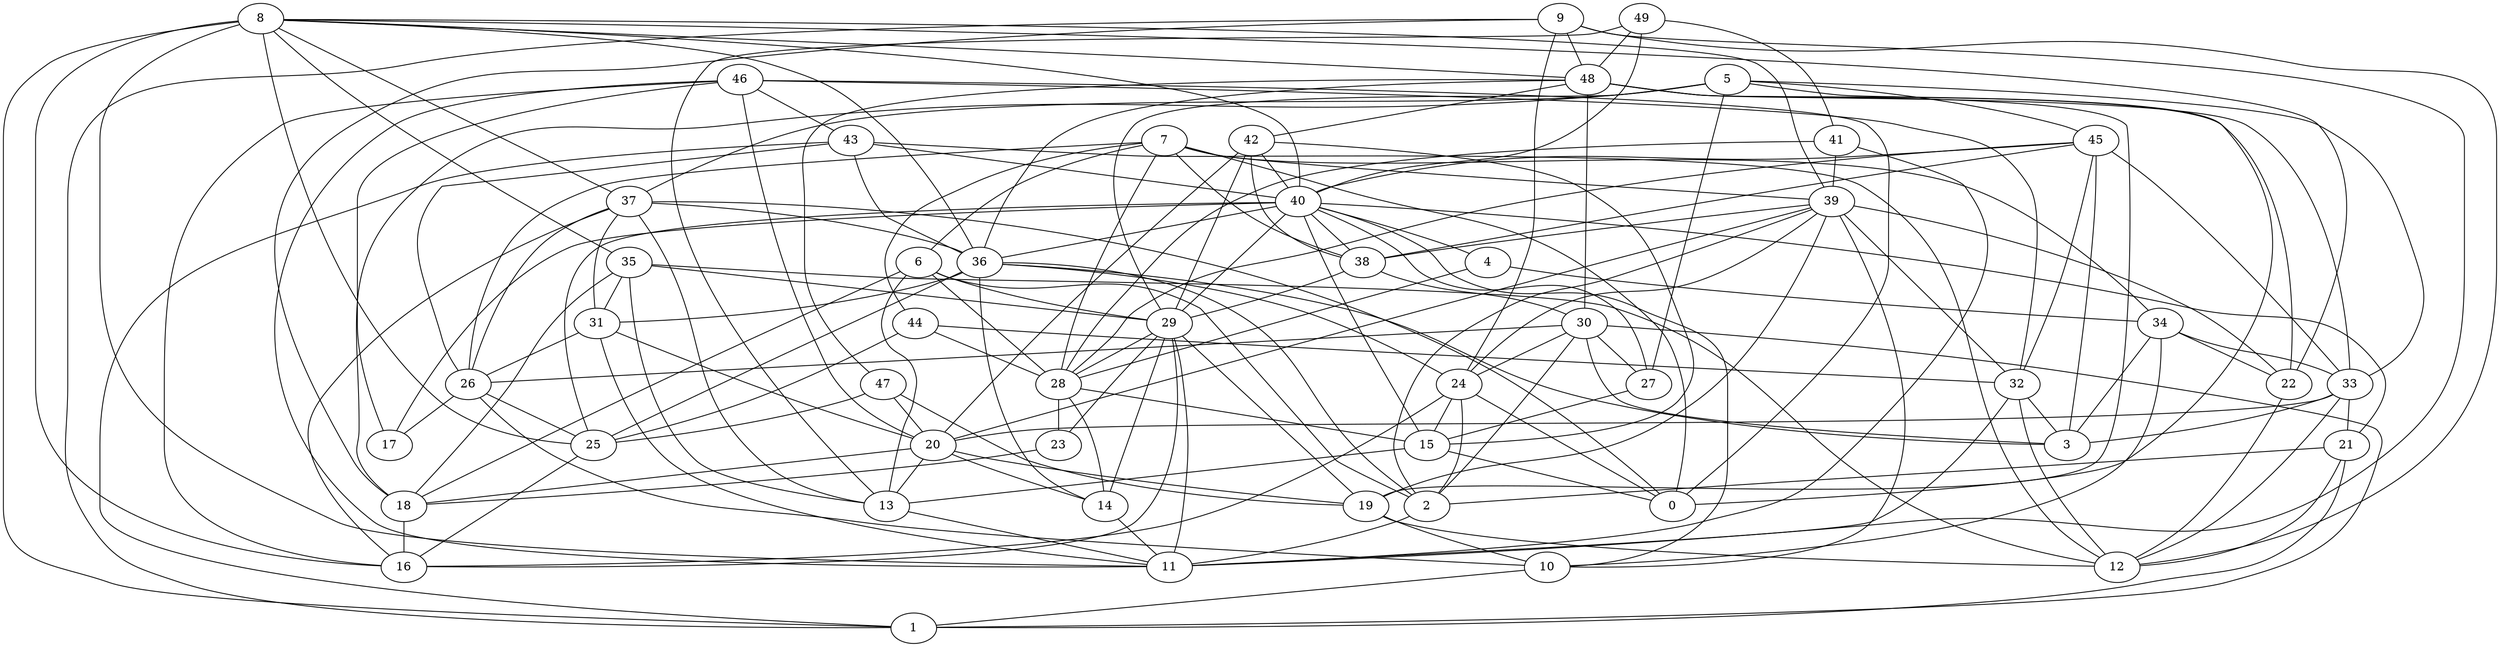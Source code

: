 digraph GG_graph {

subgraph G_graph {
edge [color = black]
"9" -> "1" [dir = none]
"9" -> "12" [dir = none]
"9" -> "24" [dir = none]
"9" -> "48" [dir = none]
"13" -> "11" [dir = none]
"27" -> "15" [dir = none]
"35" -> "31" [dir = none]
"35" -> "29" [dir = none]
"35" -> "18" [dir = none]
"5" -> "27" [dir = none]
"5" -> "37" [dir = none]
"5" -> "45" [dir = none]
"5" -> "29" [dir = none]
"5" -> "0" [dir = none]
"5" -> "33" [dir = none]
"5" -> "18" [dir = none]
"8" -> "48" [dir = none]
"8" -> "1" [dir = none]
"8" -> "40" [dir = none]
"8" -> "35" [dir = none]
"8" -> "11" [dir = none]
"8" -> "37" [dir = none]
"8" -> "22" [dir = none]
"8" -> "36" [dir = none]
"8" -> "16" [dir = none]
"48" -> "33" [dir = none]
"48" -> "47" [dir = none]
"48" -> "22" [dir = none]
"48" -> "30" [dir = none]
"48" -> "36" [dir = none]
"24" -> "0" [dir = none]
"24" -> "15" [dir = none]
"24" -> "16" [dir = none]
"24" -> "2" [dir = none]
"25" -> "16" [dir = none]
"2" -> "11" [dir = none]
"18" -> "16" [dir = none]
"21" -> "2" [dir = none]
"21" -> "12" [dir = none]
"21" -> "1" [dir = none]
"23" -> "18" [dir = none]
"38" -> "29" [dir = none]
"15" -> "0" [dir = none]
"49" -> "41" [dir = none]
"49" -> "48" [dir = none]
"49" -> "40" [dir = none]
"42" -> "38" [dir = none]
"42" -> "29" [dir = none]
"42" -> "40" [dir = none]
"42" -> "20" [dir = none]
"20" -> "19" [dir = none]
"20" -> "18" [dir = none]
"20" -> "14" [dir = none]
"46" -> "20" [dir = none]
"46" -> "17" [dir = none]
"46" -> "43" [dir = none]
"46" -> "11" [dir = none]
"46" -> "32" [dir = none]
"46" -> "0" [dir = none]
"46" -> "16" [dir = none]
"40" -> "21" [dir = none]
"40" -> "17" [dir = none]
"40" -> "15" [dir = none]
"40" -> "10" [dir = none]
"40" -> "29" [dir = none]
"40" -> "4" [dir = none]
"40" -> "36" [dir = none]
"40" -> "38" [dir = none]
"10" -> "1" [dir = none]
"7" -> "34" [dir = none]
"7" -> "28" [dir = none]
"7" -> "0" [dir = none]
"7" -> "38" [dir = none]
"7" -> "26" [dir = none]
"7" -> "6" [dir = none]
"7" -> "44" [dir = none]
"41" -> "28" [dir = none]
"41" -> "11" [dir = none]
"41" -> "39" [dir = none]
"28" -> "23" [dir = none]
"28" -> "15" [dir = none]
"28" -> "14" [dir = none]
"31" -> "26" [dir = none]
"31" -> "11" [dir = none]
"43" -> "1" [dir = none]
"43" -> "40" [dir = none]
"43" -> "26" [dir = none]
"36" -> "3" [dir = none]
"36" -> "24" [dir = none]
"36" -> "31" [dir = none]
"36" -> "2" [dir = none]
"36" -> "14" [dir = none]
"32" -> "11" [dir = none]
"32" -> "3" [dir = none]
"26" -> "25" [dir = none]
"26" -> "17" [dir = none]
"26" -> "10" [dir = none]
"37" -> "0" [dir = none]
"37" -> "16" [dir = none]
"37" -> "13" [dir = none]
"37" -> "36" [dir = none]
"37" -> "31" [dir = none]
"33" -> "12" [dir = none]
"33" -> "3" [dir = none]
"33" -> "20" [dir = none]
"47" -> "20" [dir = none]
"47" -> "19" [dir = none]
"47" -> "25" [dir = none]
"39" -> "10" [dir = none]
"39" -> "20" [dir = none]
"39" -> "32" [dir = none]
"39" -> "19" [dir = none]
"39" -> "24" [dir = none]
"39" -> "38" [dir = none]
"14" -> "11" [dir = none]
"34" -> "10" [dir = none]
"34" -> "3" [dir = none]
"34" -> "33" [dir = none]
"34" -> "22" [dir = none]
"22" -> "12" [dir = none]
"29" -> "28" [dir = none]
"29" -> "16" [dir = none]
"29" -> "23" [dir = none]
"29" -> "14" [dir = none]
"29" -> "11" [dir = none]
"29" -> "19" [dir = none]
"19" -> "10" [dir = none]
"19" -> "12" [dir = none]
"45" -> "32" [dir = none]
"45" -> "3" [dir = none]
"45" -> "28" [dir = none]
"30" -> "3" [dir = none]
"30" -> "1" [dir = none]
"30" -> "27" [dir = none]
"30" -> "2" [dir = none]
"30" -> "26" [dir = none]
"30" -> "24" [dir = none]
"6" -> "29" [dir = none]
"6" -> "13" [dir = none]
"6" -> "18" [dir = none]
"6" -> "2" [dir = none]
"6" -> "28" [dir = none]
"4" -> "34" [dir = none]
"4" -> "28" [dir = none]
"44" -> "32" [dir = none]
"44" -> "25" [dir = none]
"44" -> "28" [dir = none]
"39" -> "2" [dir = none]
"43" -> "36" [dir = none]
"35" -> "12" [dir = none]
"49" -> "13" [dir = none]
"15" -> "13" [dir = none]
"37" -> "26" [dir = none]
"20" -> "13" [dir = none]
"35" -> "13" [dir = none]
"38" -> "30" [dir = none]
"7" -> "39" [dir = none]
"45" -> "33" [dir = none]
"48" -> "42" [dir = none]
"8" -> "25" [dir = none]
"31" -> "20" [dir = none]
"9" -> "18" [dir = none]
"33" -> "21" [dir = none]
"40" -> "27" [dir = none]
"32" -> "12" [dir = none]
"40" -> "25" [dir = none]
"42" -> "15" [dir = none]
"39" -> "22" [dir = none]
"45" -> "40" [dir = none]
"9" -> "11" [dir = none]
"8" -> "39" [dir = none]
"48" -> "19" [dir = none]
"36" -> "25" [dir = none]
"45" -> "38" [dir = none]
"43" -> "12" [dir = none]
}

}
